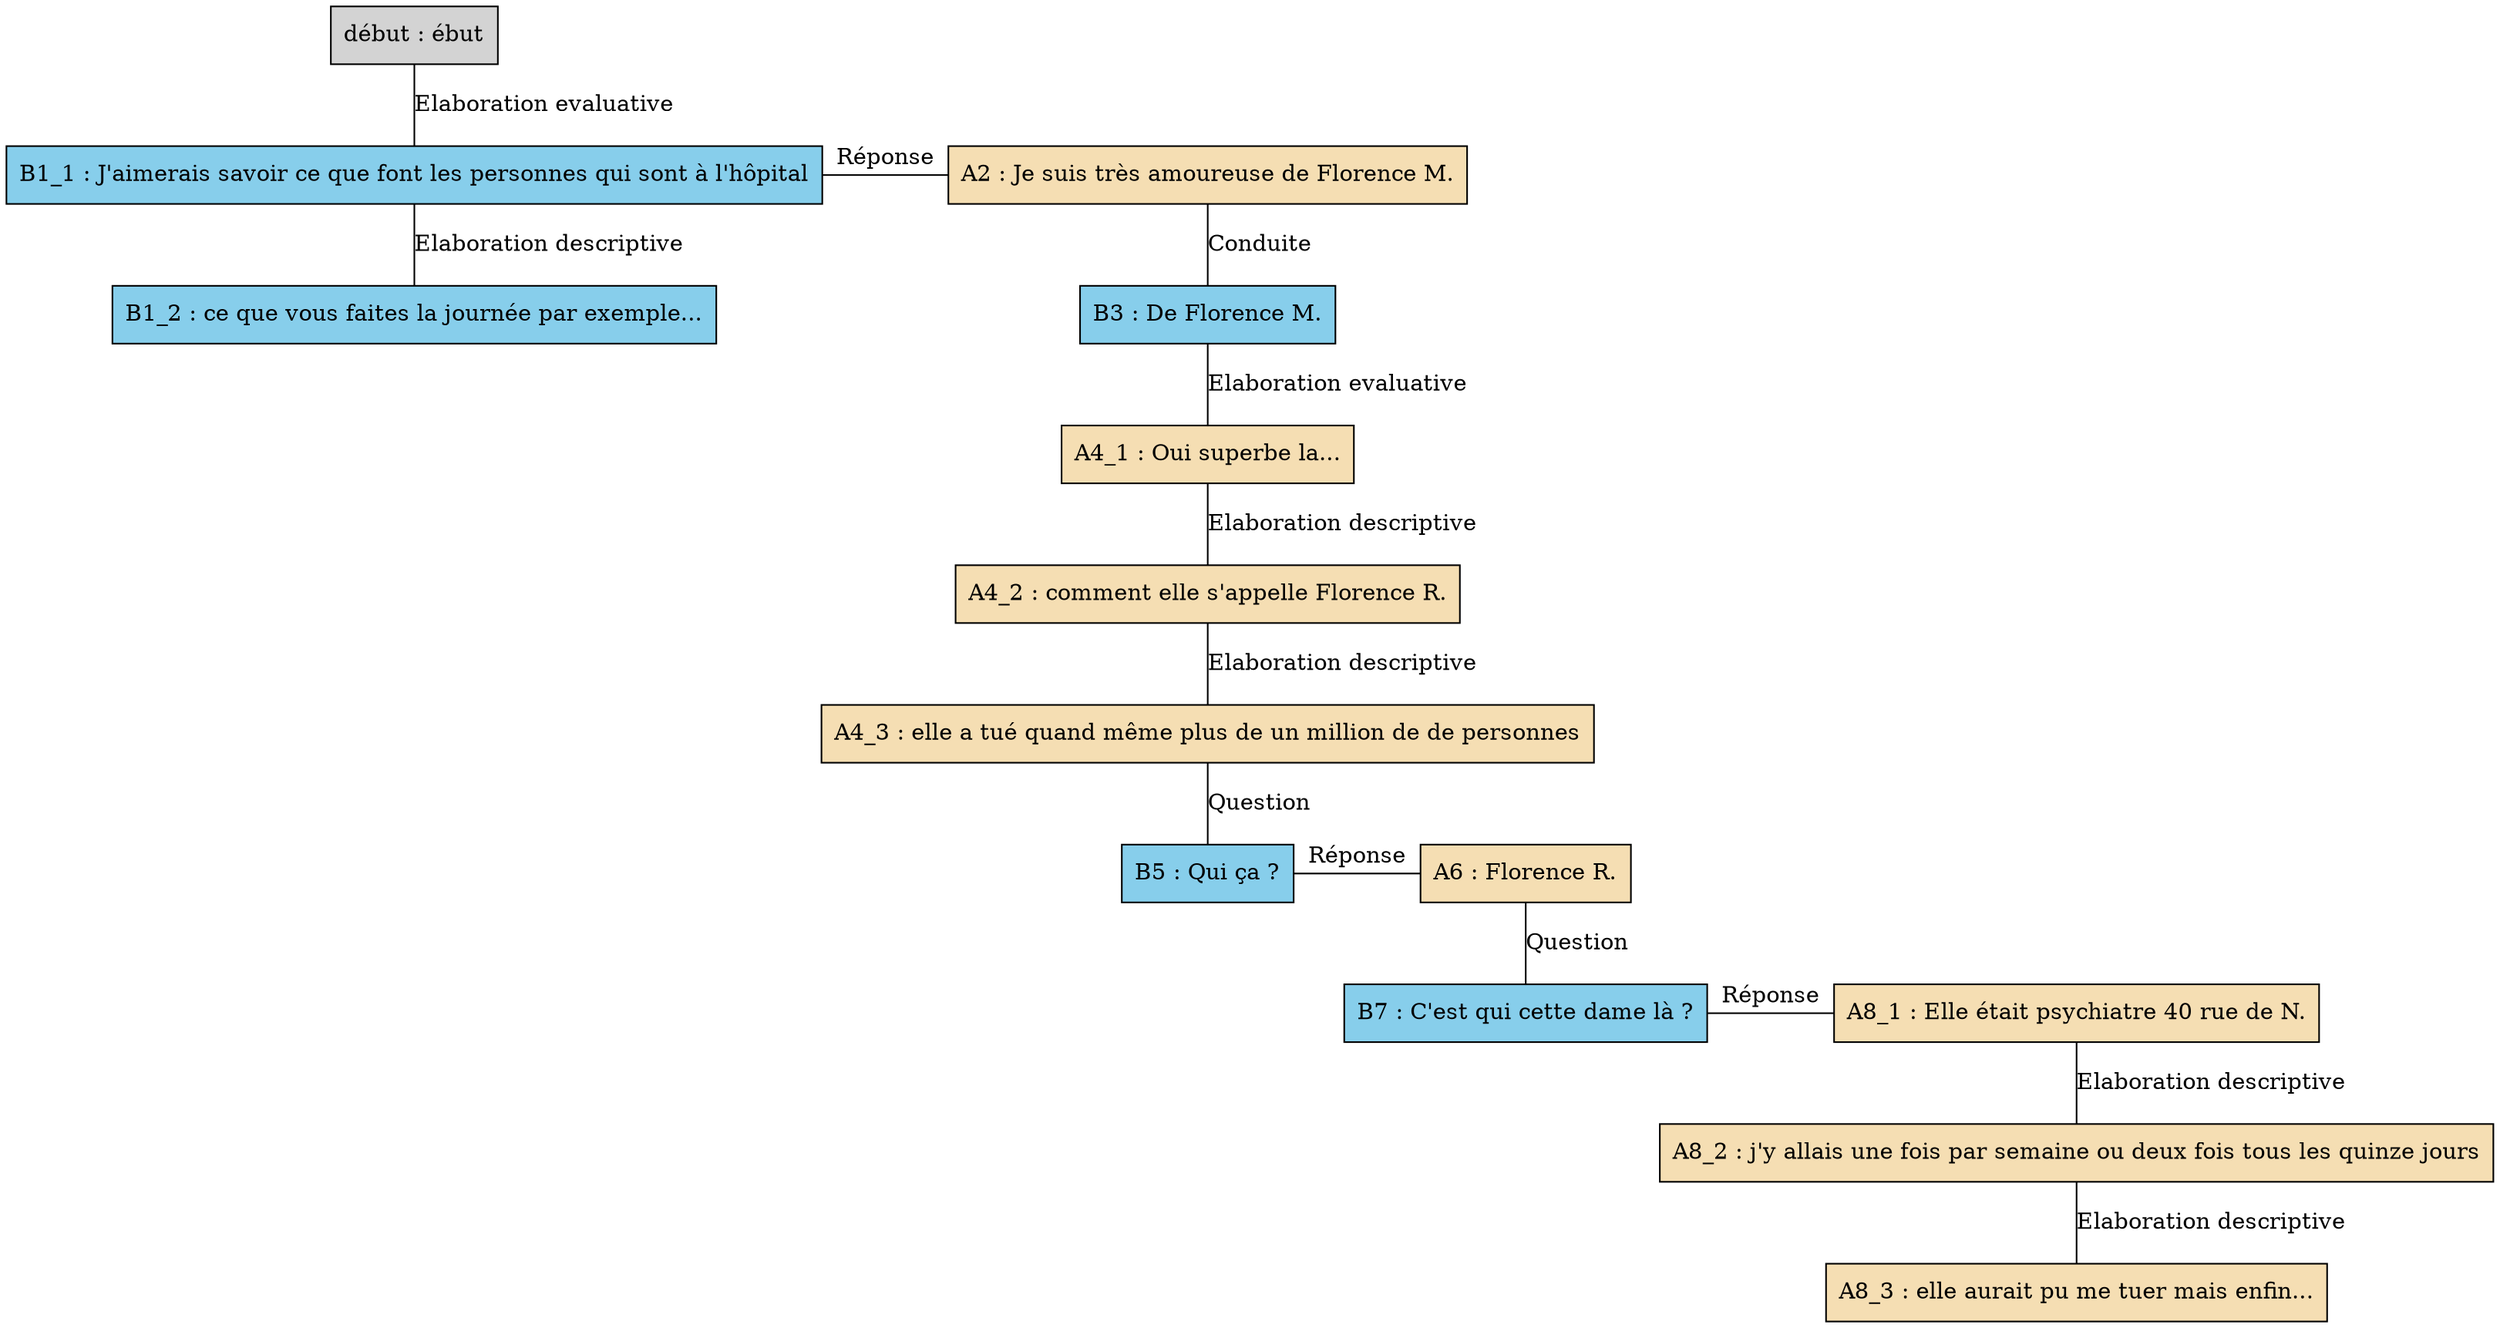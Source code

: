 digraph A07 {
	node [shape=box style=filled]
	"début" [label="début : ébut"]
	B1_1 [label="B1_1 : J'aimerais savoir ce que font les personnes qui sont à l'hôpital" fillcolor=skyblue]
	B1_2 [label="B1_2 : ce que vous faites la journée par exemple..." fillcolor=skyblue]
	A2 [label="A2 : Je suis très amoureuse de Florence M." fillcolor=wheat]
	B3 [label="B3 : De Florence M." fillcolor=skyblue]
	A4_1 [label="A4_1 : Oui superbe la..." fillcolor=wheat]
	A4_2 [label="A4_2 : comment elle s'appelle Florence R." fillcolor=wheat]
	A4_3 [label="A4_3 : elle a tué quand même plus de un million de de personnes" fillcolor=wheat]
	B5 [label="B5 : Qui ça ?" fillcolor=skyblue]
	A6 [label="A6 : Florence R." fillcolor=wheat]
	B7 [label="B7 : C'est qui cette dame là ?" fillcolor=skyblue]
	A8_1 [label="A8_1 : Elle était psychiatre 40 rue de N." fillcolor=wheat]
	A8_2 [label="A8_2 : j'y allais une fois par semaine ou deux fois tous les quinze jours" fillcolor=wheat]
	A8_3 [label="A8_3 : elle aurait pu me tuer mais enfin..." fillcolor=wheat]
	"début" -> B1_1 [label="Elaboration evaluative" dir=none]
	B1_1 -> B1_2 [label="Elaboration descriptive" dir=none]
	{
		rank=same
		B1_1
		A2
		B1_1 -> A2 [label="Réponse" dir=none]
	}
	A2 -> B3 [label=Conduite dir=none]
	B3 -> A4_1 [label="Elaboration evaluative" dir=none]
	A4_1 -> A4_2 [label="Elaboration descriptive" dir=none]
	A4_2 -> A4_3 [label="Elaboration descriptive" dir=none]
	A4_3 -> B5 [label=Question dir=none]
	{
		rank=same
		B5
		A6
		B5 -> A6 [label="Réponse" dir=none]
	}
	A6 -> B7 [label=Question dir=none]
	{
		rank=same
		B7
		A8_1
		B7 -> A8_1 [label="Réponse" dir=none]
	}
	A8_1 -> A8_2 [label="Elaboration descriptive" dir=none]
	A8_2 -> A8_3 [label="Elaboration descriptive" dir=none]
}
